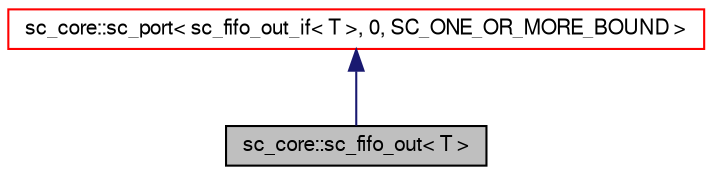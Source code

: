 digraph G
{
  edge [fontname="FreeSans",fontsize="10",labelfontname="FreeSans",labelfontsize="10"];
  node [fontname="FreeSans",fontsize="10",shape=record];
  Node1 [label="sc_core::sc_fifo_out\< T \>",height=0.2,width=0.4,color="black", fillcolor="grey75", style="filled" fontcolor="black"];
  Node2 -> Node1 [dir=back,color="midnightblue",fontsize="10",style="solid",fontname="FreeSans"];
  Node2 [label="sc_core::sc_port\< sc_fifo_out_if\< T \>, 0, SC_ONE_OR_MORE_BOUND \>",height=0.2,width=0.4,color="red", fillcolor="white", style="filled",URL="$a00150.html"];
}
